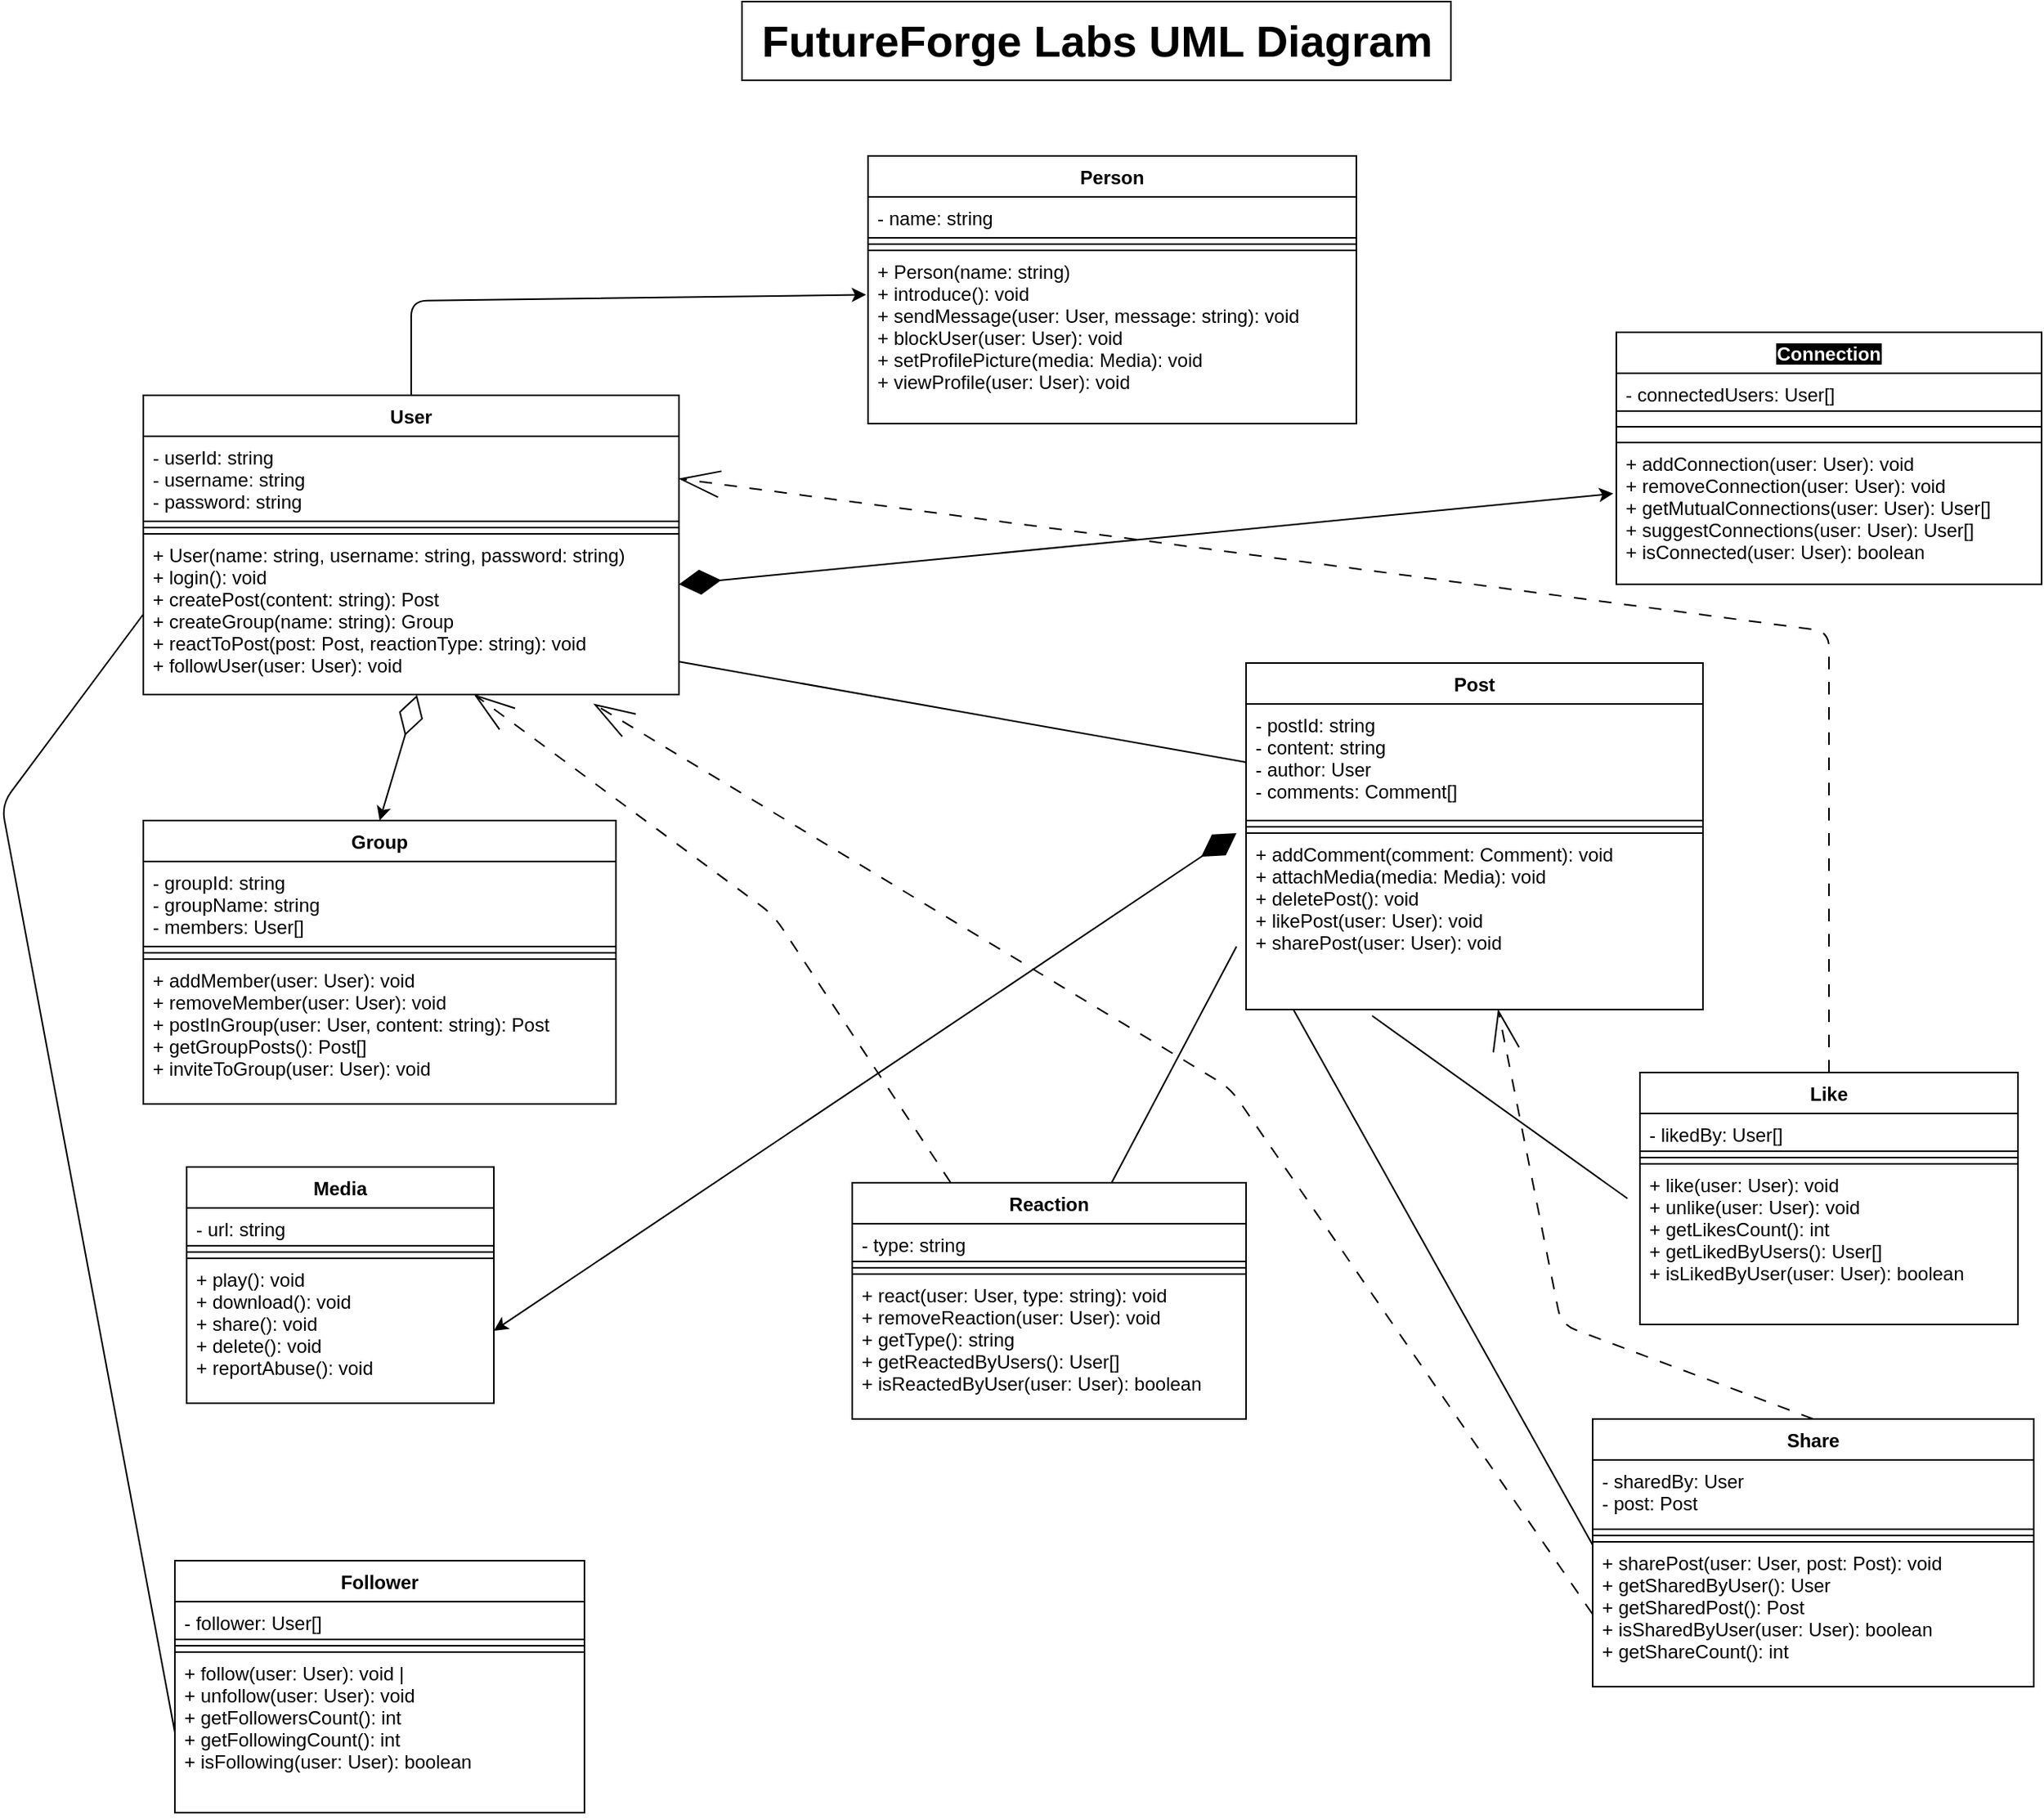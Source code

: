 <mxfile>
    <diagram id="2hImxgzDXVrk6QgNXSll" name="Page-1">
        <mxGraphModel dx="2398" dy="1207" grid="0" gridSize="10" guides="1" tooltips="1" connect="1" arrows="1" fold="1" page="1" pageScale="1" pageWidth="1500" pageHeight="1500" background="#ffffff" math="0" shadow="0">
            <root>
                <mxCell id="0"/>
                <mxCell id="1" parent="0"/>
                <mxCell id="5" value="Person" style="swimlane;fontStyle=1;align=center;verticalAlign=top;childLayout=stackLayout;horizontal=1;startSize=26;horizontalStack=0;resizeParent=1;resizeParentMax=0;resizeLast=0;collapsible=1;marginBottom=0;strokeColor=#000000;fontColor=#000000;labelBackgroundColor=default;" parent="1" vertex="1">
                    <mxGeometry x="610" y="148" width="310" height="170" as="geometry"/>
                </mxCell>
                <mxCell id="6" value="- name: string" style="text;align=left;verticalAlign=top;spacingLeft=4;spacingRight=4;overflow=hidden;rotatable=0;points=[[0,0.5],[1,0.5]];portConstraint=eastwest;strokeColor=#000000;fontColor=#000000;labelBackgroundColor=none;" parent="5" vertex="1">
                    <mxGeometry y="26" width="310" height="26" as="geometry"/>
                </mxCell>
                <mxCell id="7" value="" style="line;strokeWidth=1;align=left;verticalAlign=middle;spacingTop=-1;spacingLeft=3;spacingRight=3;rotatable=0;labelPosition=right;points=[];portConstraint=eastwest;strokeColor=#000000;fontColor=#000000;labelBackgroundColor=none;" parent="5" vertex="1">
                    <mxGeometry y="52" width="310" height="8" as="geometry"/>
                </mxCell>
                <mxCell id="8" value="+ Person(name: string)                                &#10; + introduce(): void                                   &#10; + sendMessage(user: User, message: string): void      &#10; + blockUser(user: User): void                         &#10; + setProfilePicture(media: Media): void               &#10; + viewProfile(user: User): void " style="text;align=left;verticalAlign=top;spacingLeft=4;spacingRight=4;overflow=hidden;rotatable=0;points=[[0,0.5],[1,0.5]];portConstraint=eastwest;strokeColor=#000000;fontColor=#000000;labelBackgroundColor=none;" parent="5" vertex="1">
                    <mxGeometry y="60" width="310" height="110" as="geometry"/>
                </mxCell>
                <mxCell id="9" value="&lt;font size=&quot;1&quot; style=&quot;&quot;&gt;&lt;b style=&quot;font-size: 28px;&quot;&gt;FutureForge Labs UML Diagram&lt;/b&gt;&lt;/font&gt;" style="text;html=1;align=center;verticalAlign=middle;resizable=0;points=[];autosize=1;strokeColor=#000000;fontColor=#000000;labelBackgroundColor=none;" parent="1" vertex="1">
                    <mxGeometry x="530" y="50" width="450" height="50" as="geometry"/>
                </mxCell>
                <mxCell id="10" value="Connection" style="swimlane;fontStyle=1;align=center;verticalAlign=top;childLayout=stackLayout;horizontal=1;startSize=26;horizontalStack=0;resizeParent=1;resizeParentMax=0;resizeLast=0;collapsible=1;marginBottom=0;strokeColor=#000000;fontColor=#FFFFFF;labelBackgroundColor=#000000;" parent="1" vertex="1">
                    <mxGeometry x="1085" y="260" width="270" height="160" as="geometry"/>
                </mxCell>
                <mxCell id="11" value="- connectedUsers: User[]" style="text;align=left;verticalAlign=top;spacingLeft=4;spacingRight=4;overflow=hidden;rotatable=0;points=[[0,0.5],[1,0.5]];portConstraint=eastwest;strokeColor=#000000;fontColor=#000000;labelBackgroundColor=none;" parent="10" vertex="1">
                    <mxGeometry y="26" width="270" height="24" as="geometry"/>
                </mxCell>
                <mxCell id="12" value="" style="line;strokeWidth=1;align=left;verticalAlign=middle;spacingTop=-1;spacingLeft=3;spacingRight=3;rotatable=0;labelPosition=right;points=[];portConstraint=eastwest;strokeColor=#000000;fontColor=#000000;labelBackgroundColor=none;" parent="10" vertex="1">
                    <mxGeometry y="50" width="270" height="20" as="geometry"/>
                </mxCell>
                <mxCell id="13" value="+ addConnection(user: User): void                      &#10; + removeConnection(user: User): void                   &#10; + getMutualConnections(user: User): User[]             &#10; + suggestConnections(user: User): User[]               &#10; + isConnected(user: User): boolean" style="text;align=left;verticalAlign=top;spacingLeft=4;spacingRight=4;overflow=hidden;rotatable=0;points=[[0,0.5],[1,0.5]];portConstraint=eastwest;strokeColor=#000000;fontColor=#000000;labelBackgroundColor=none;" parent="10" vertex="1">
                    <mxGeometry y="70" width="270" height="90" as="geometry"/>
                </mxCell>
                <mxCell id="14" value="Media" style="swimlane;fontStyle=1;align=center;verticalAlign=top;childLayout=stackLayout;horizontal=1;startSize=26;horizontalStack=0;resizeParent=1;resizeParentMax=0;resizeLast=0;collapsible=1;marginBottom=0;strokeColor=#000000;fontColor=#000000;labelBackgroundColor=none;" parent="1" vertex="1">
                    <mxGeometry x="177.5" y="790" width="195" height="150" as="geometry"/>
                </mxCell>
                <mxCell id="15" value="- url: string" style="text;align=left;verticalAlign=top;spacingLeft=4;spacingRight=4;overflow=hidden;rotatable=0;points=[[0,0.5],[1,0.5]];portConstraint=eastwest;strokeColor=#000000;fontColor=#000000;labelBackgroundColor=none;" parent="14" vertex="1">
                    <mxGeometry y="26" width="195" height="24" as="geometry"/>
                </mxCell>
                <mxCell id="16" value="" style="line;strokeWidth=1;align=left;verticalAlign=middle;spacingTop=-1;spacingLeft=3;spacingRight=3;rotatable=0;labelPosition=right;points=[];portConstraint=eastwest;strokeColor=#000000;fontColor=#000000;labelBackgroundColor=none;" parent="14" vertex="1">
                    <mxGeometry y="50" width="195" height="8" as="geometry"/>
                </mxCell>
                <mxCell id="17" value="+ play(): void                                        &#10; + download(): void                                    &#10; + share(): void                                       &#10; + delete(): void                                      &#10; + reportAbuse(): void" style="text;align=left;verticalAlign=top;spacingLeft=4;spacingRight=4;overflow=hidden;rotatable=0;points=[[0,0.5],[1,0.5]];portConstraint=eastwest;strokeColor=#000000;fontColor=#000000;labelBackgroundColor=none;" parent="14" vertex="1">
                    <mxGeometry y="58" width="195" height="92" as="geometry"/>
                </mxCell>
                <mxCell id="57" value="Share" style="swimlane;fontStyle=1;align=center;verticalAlign=top;childLayout=stackLayout;horizontal=1;startSize=26;horizontalStack=0;resizeParent=1;resizeParentMax=0;resizeLast=0;collapsible=1;marginBottom=0;strokeColor=#000000;fontColor=#000000;labelBackgroundColor=none;" parent="1" vertex="1">
                    <mxGeometry x="1070" y="950" width="280" height="170" as="geometry"/>
                </mxCell>
                <mxCell id="58" value="- sharedBy: User&#10;- post: Post" style="text;align=left;verticalAlign=top;spacingLeft=4;spacingRight=4;overflow=hidden;rotatable=0;points=[[0,0.5],[1,0.5]];portConstraint=eastwest;strokeColor=#000000;fontColor=#000000;labelBackgroundColor=none;" parent="57" vertex="1">
                    <mxGeometry y="26" width="280" height="44" as="geometry"/>
                </mxCell>
                <mxCell id="59" value="" style="line;strokeWidth=1;align=left;verticalAlign=middle;spacingTop=-1;spacingLeft=3;spacingRight=3;rotatable=0;labelPosition=right;points=[];portConstraint=eastwest;strokeColor=#000000;fontColor=#000000;labelBackgroundColor=none;" parent="57" vertex="1">
                    <mxGeometry y="70" width="280" height="8" as="geometry"/>
                </mxCell>
                <mxCell id="60" value="+ sharePost(user: User, post: Post): void             &#10; + getSharedByUser(): User                             &#10; + getSharedPost(): Post                               &#10; + isSharedByUser(user: User): boolean                 &#10; + getShareCount(): int" style="text;align=left;verticalAlign=top;spacingLeft=4;spacingRight=4;overflow=hidden;rotatable=0;points=[[0,0.5],[1,0.5]];portConstraint=eastwest;strokeColor=#000000;fontColor=#000000;labelBackgroundColor=none;" parent="57" vertex="1">
                    <mxGeometry y="78" width="280" height="92" as="geometry"/>
                </mxCell>
                <mxCell id="61" value="Group" style="swimlane;fontStyle=1;align=center;verticalAlign=top;childLayout=stackLayout;horizontal=1;startSize=26;horizontalStack=0;resizeParent=1;resizeParentMax=0;resizeLast=0;collapsible=1;marginBottom=0;strokeColor=#000000;fontColor=#000000;labelBackgroundColor=none;" parent="1" vertex="1">
                    <mxGeometry x="150" y="570" width="300" height="180" as="geometry"/>
                </mxCell>
                <mxCell id="62" value="- groupId: string                                      &#10; - groupName: string                                    &#10; - members: User[]" style="text;align=left;verticalAlign=top;spacingLeft=4;spacingRight=4;overflow=hidden;rotatable=0;points=[[0,0.5],[1,0.5]];portConstraint=eastwest;strokeColor=#000000;fontColor=#000000;labelBackgroundColor=none;" parent="61" vertex="1">
                    <mxGeometry y="26" width="300" height="54" as="geometry"/>
                </mxCell>
                <mxCell id="63" value="" style="line;strokeWidth=1;align=left;verticalAlign=middle;spacingTop=-1;spacingLeft=3;spacingRight=3;rotatable=0;labelPosition=right;points=[];portConstraint=eastwest;strokeColor=#000000;fontColor=#000000;labelBackgroundColor=none;" parent="61" vertex="1">
                    <mxGeometry y="80" width="300" height="8" as="geometry"/>
                </mxCell>
                <mxCell id="64" value="+ addMember(user: User): void                          &#10; + removeMember(user: User): void                       &#10; + postInGroup(user: User, content: string): Post       &#10; + getGroupPosts(): Post[]                              &#10; + inviteToGroup(user: User): void" style="text;align=left;verticalAlign=top;spacingLeft=4;spacingRight=4;overflow=hidden;rotatable=0;points=[[0,0.5],[1,0.5]];portConstraint=eastwest;strokeColor=#000000;fontColor=#000000;labelBackgroundColor=none;" parent="61" vertex="1">
                    <mxGeometry y="88" width="300" height="92" as="geometry"/>
                </mxCell>
                <mxCell id="65" value="Post" style="swimlane;fontStyle=1;align=center;verticalAlign=top;childLayout=stackLayout;horizontal=1;startSize=26;horizontalStack=0;resizeParent=1;resizeParentMax=0;resizeLast=0;collapsible=1;marginBottom=0;strokeColor=#000000;fontColor=#000000;labelBackgroundColor=none;" parent="1" vertex="1">
                    <mxGeometry x="850" y="470" width="290" height="220" as="geometry"/>
                </mxCell>
                <mxCell id="66" value="- postId: string                                       &#10; - content: string                                     &#10; - author: User                                        &#10; - comments: Comment[]" style="text;align=left;verticalAlign=top;spacingLeft=4;spacingRight=4;overflow=hidden;rotatable=0;points=[[0,0.5],[1,0.5]];portConstraint=eastwest;strokeColor=#000000;fontColor=#000000;labelBackgroundColor=none;" parent="65" vertex="1">
                    <mxGeometry y="26" width="290" height="74" as="geometry"/>
                </mxCell>
                <mxCell id="67" value="" style="line;strokeWidth=1;align=left;verticalAlign=middle;spacingTop=-1;spacingLeft=3;spacingRight=3;rotatable=0;labelPosition=right;points=[];portConstraint=eastwest;strokeColor=#000000;fontColor=#000000;labelBackgroundColor=none;" parent="65" vertex="1">
                    <mxGeometry y="100" width="290" height="8" as="geometry"/>
                </mxCell>
                <mxCell id="68" value="+ addComment(comment: Comment): void                   &#10; + attachMedia(media: Media): void                     &#10; + deletePost(): void                                  &#10; + likePost(user: User): void                          &#10; + sharePost(user: User): void" style="text;align=left;verticalAlign=top;spacingLeft=4;spacingRight=4;overflow=hidden;rotatable=0;points=[[0,0.5],[1,0.5]];portConstraint=eastwest;strokeColor=#000000;fontColor=#000000;labelBackgroundColor=none;" parent="65" vertex="1">
                    <mxGeometry y="108" width="290" height="112" as="geometry"/>
                </mxCell>
                <mxCell id="69" value="User" style="swimlane;fontStyle=1;align=center;verticalAlign=top;childLayout=stackLayout;horizontal=1;startSize=26;horizontalStack=0;resizeParent=1;resizeParentMax=0;resizeLast=0;collapsible=1;marginBottom=0;strokeColor=#000000;fontColor=#000000;labelBackgroundColor=none;" parent="1" vertex="1">
                    <mxGeometry x="150" y="300" width="340" height="190" as="geometry"/>
                </mxCell>
                <mxCell id="70" value=" - userId: string                                       &#10; - username: string                                     &#10; - password: string" style="text;align=left;verticalAlign=top;spacingLeft=4;spacingRight=4;overflow=hidden;rotatable=0;points=[[0,0.5],[1,0.5]];portConstraint=eastwest;strokeColor=#000000;fontColor=#000000;labelBackgroundColor=none;" parent="69" vertex="1">
                    <mxGeometry y="26" width="340" height="54" as="geometry"/>
                </mxCell>
                <mxCell id="71" value="" style="line;strokeWidth=1;align=left;verticalAlign=middle;spacingTop=-1;spacingLeft=3;spacingRight=3;rotatable=0;labelPosition=right;points=[];portConstraint=eastwest;strokeColor=#000000;fontColor=#000000;labelBackgroundColor=none;" parent="69" vertex="1">
                    <mxGeometry y="80" width="340" height="8" as="geometry"/>
                </mxCell>
                <mxCell id="72" value="+ User(name: string, username: string, password: string) &#10; + login(): void                                        &#10; + createPost(content: string): Post                   &#10; + createGroup(name: string): Group                    &#10; + reactToPost(post: Post, reactionType: string): void  &#10; + followUser(user: User): void      " style="text;align=left;verticalAlign=top;spacingLeft=4;spacingRight=4;overflow=hidden;rotatable=0;points=[[0,0.5],[1,0.5]];portConstraint=eastwest;strokeColor=#000000;fontColor=#000000;labelBackgroundColor=none;" parent="69" vertex="1">
                    <mxGeometry y="88" width="340" height="102" as="geometry"/>
                </mxCell>
                <mxCell id="73" value="Like&#10;" style="swimlane;fontStyle=1;align=center;verticalAlign=top;childLayout=stackLayout;horizontal=1;startSize=26;horizontalStack=0;resizeParent=1;resizeParentMax=0;resizeLast=0;collapsible=1;marginBottom=0;strokeColor=#000000;fontColor=#000000;labelBackgroundColor=none;" parent="1" vertex="1">
                    <mxGeometry x="1100" y="730" width="240" height="160" as="geometry"/>
                </mxCell>
                <mxCell id="74" value="- likedBy: User[]" style="text;align=left;verticalAlign=top;spacingLeft=4;spacingRight=4;overflow=hidden;rotatable=0;points=[[0,0.5],[1,0.5]];portConstraint=eastwest;strokeColor=#000000;fontColor=#000000;labelBackgroundColor=none;" parent="73" vertex="1">
                    <mxGeometry y="26" width="240" height="24" as="geometry"/>
                </mxCell>
                <mxCell id="102" value="" style="endArrow=openThin;endFill=0;endSize=24;html=1;jumpSize=90;exitX=0.5;exitY=0;exitDx=0;exitDy=0;startArrow=none;startFill=0;dashed=1;dashPattern=8 8;entryX=0.841;entryY=1.059;entryDx=0;entryDy=0;entryPerimeter=0;strokeColor=#000000;fontColor=#000000;labelBackgroundColor=none;" parent="73" source="57" edge="1">
                    <mxGeometry width="160" relative="1" as="geometry">
                        <mxPoint x="544.06" y="537.98" as="sourcePoint"/>
                        <mxPoint x="-90" y="-40.002" as="targetPoint"/>
                        <Array as="points">
                            <mxPoint x="-50" y="160"/>
                        </Array>
                    </mxGeometry>
                </mxCell>
                <mxCell id="75" value="" style="line;strokeWidth=1;align=left;verticalAlign=middle;spacingTop=-1;spacingLeft=3;spacingRight=3;rotatable=0;labelPosition=right;points=[];portConstraint=eastwest;strokeColor=#000000;fontColor=#000000;labelBackgroundColor=none;" parent="73" vertex="1">
                    <mxGeometry y="50" width="240" height="8" as="geometry"/>
                </mxCell>
                <mxCell id="76" value="+ like(user: User): void                              &#10; + unlike(user: User): void                            &#10; + getLikesCount(): int                                &#10; + getLikedByUsers(): User[]                           &#10; + isLikedByUser(user: User): boolean" style="text;align=left;verticalAlign=top;spacingLeft=4;spacingRight=4;overflow=hidden;rotatable=0;points=[[0,0.5],[1,0.5]];portConstraint=eastwest;strokeColor=#000000;fontColor=#000000;labelBackgroundColor=none;" parent="73" vertex="1">
                    <mxGeometry y="58" width="240" height="102" as="geometry"/>
                </mxCell>
                <mxCell id="77" value="Reaction" style="swimlane;fontStyle=1;align=center;verticalAlign=top;childLayout=stackLayout;horizontal=1;startSize=26;horizontalStack=0;resizeParent=1;resizeParentMax=0;resizeLast=0;collapsible=1;marginBottom=0;strokeColor=#000000;fontColor=#000000;labelBackgroundColor=none;" parent="1" vertex="1">
                    <mxGeometry x="600" y="800" width="250" height="150" as="geometry"/>
                </mxCell>
                <mxCell id="78" value="- type: string" style="text;align=left;verticalAlign=top;spacingLeft=4;spacingRight=4;overflow=hidden;rotatable=0;points=[[0,0.5],[1,0.5]];portConstraint=eastwest;strokeColor=#000000;fontColor=#000000;labelBackgroundColor=none;" parent="77" vertex="1">
                    <mxGeometry y="26" width="250" height="24" as="geometry"/>
                </mxCell>
                <mxCell id="79" value="" style="line;strokeWidth=1;align=left;verticalAlign=middle;spacingTop=-1;spacingLeft=3;spacingRight=3;rotatable=0;labelPosition=right;points=[];portConstraint=eastwest;strokeColor=#000000;fontColor=#000000;labelBackgroundColor=none;" parent="77" vertex="1">
                    <mxGeometry y="50" width="250" height="8" as="geometry"/>
                </mxCell>
                <mxCell id="80" value="+ react(user: User, type: string): void               &#10; + removeReaction(user: User): void                    &#10; + getType(): string                                   &#10; + getReactedByUsers(): User[]                         &#10; + isReactedByUser(user: User): boolean" style="text;align=left;verticalAlign=top;spacingLeft=4;spacingRight=4;overflow=hidden;rotatable=0;points=[[0,0.5],[1,0.5]];portConstraint=eastwest;strokeColor=#000000;fontColor=#000000;labelBackgroundColor=none;" parent="77" vertex="1">
                    <mxGeometry y="58" width="250" height="92" as="geometry"/>
                </mxCell>
                <mxCell id="81" value="Follower" style="swimlane;fontStyle=1;align=center;verticalAlign=top;childLayout=stackLayout;horizontal=1;startSize=26;horizontalStack=0;resizeParent=1;resizeParentMax=0;resizeLast=0;collapsible=1;marginBottom=0;strokeColor=#000000;fontColor=#000000;labelBackgroundColor=none;" parent="1" vertex="1">
                    <mxGeometry x="170" y="1040" width="260" height="160" as="geometry"/>
                </mxCell>
                <mxCell id="82" value="- follower: User[]" style="text;align=left;verticalAlign=top;spacingLeft=4;spacingRight=4;overflow=hidden;rotatable=0;points=[[0,0.5],[1,0.5]];portConstraint=eastwest;strokeColor=#000000;fontColor=#000000;labelBackgroundColor=none;" parent="81" vertex="1">
                    <mxGeometry y="26" width="260" height="24" as="geometry"/>
                </mxCell>
                <mxCell id="83" value="" style="line;strokeWidth=1;align=left;verticalAlign=middle;spacingTop=-1;spacingLeft=3;spacingRight=3;rotatable=0;labelPosition=right;points=[];portConstraint=eastwest;strokeColor=#000000;fontColor=#000000;labelBackgroundColor=none;" parent="81" vertex="1">
                    <mxGeometry y="50" width="260" height="8" as="geometry"/>
                </mxCell>
                <mxCell id="84" value="+ follow(user: User): void                             |&#10; + unfollow(user: User): void                           &#10; + getFollowersCount(): int                             &#10; + getFollowingCount(): int                             &#10; + isFollowing(user: User): boolean" style="text;align=left;verticalAlign=top;spacingLeft=4;spacingRight=4;overflow=hidden;rotatable=0;points=[[0,0.5],[1,0.5]];portConstraint=eastwest;strokeColor=#000000;fontColor=#000000;labelBackgroundColor=none;" parent="81" vertex="1">
                    <mxGeometry y="58" width="260" height="102" as="geometry"/>
                </mxCell>
                <mxCell id="92" value="" style="endArrow=classic;html=1;entryX=-0.004;entryY=0.256;entryDx=0;entryDy=0;entryPerimeter=0;exitX=0.5;exitY=0;exitDx=0;exitDy=0;jumpSize=22;strokeColor=#000000;fontColor=#000000;labelBackgroundColor=none;" parent="1" source="69" target="8" edge="1">
                    <mxGeometry width="50" height="50" relative="1" as="geometry">
                        <mxPoint x="500" y="250" as="sourcePoint"/>
                        <mxPoint x="550" y="200" as="targetPoint"/>
                        <Array as="points">
                            <mxPoint x="320" y="240"/>
                        </Array>
                    </mxGeometry>
                </mxCell>
                <mxCell id="93" value="" style="endArrow=diamondThin;endFill=1;endSize=24;html=1;jumpSize=90;exitX=-0.007;exitY=0.36;exitDx=0;exitDy=0;exitPerimeter=0;startArrow=classic;startFill=1;strokeColor=#000000;fontColor=#000000;labelBackgroundColor=none;" parent="1" source="13" edge="1">
                    <mxGeometry width="160" relative="1" as="geometry">
                        <mxPoint x="660" y="394.29" as="sourcePoint"/>
                        <mxPoint x="490" y="420" as="targetPoint"/>
                    </mxGeometry>
                </mxCell>
                <mxCell id="94" value="" style="endArrow=diamondThin;endFill=0;endSize=24;html=1;jumpSize=90;entryX=0.511;entryY=1.003;entryDx=0;entryDy=0;entryPerimeter=0;exitX=0.5;exitY=0;exitDx=0;exitDy=0;startArrow=classic;startFill=1;strokeColor=#000000;fontColor=#000000;labelBackgroundColor=none;" parent="1" source="61" target="72" edge="1">
                    <mxGeometry width="160" relative="1" as="geometry">
                        <mxPoint x="1081.41" y="404.21" as="sourcePoint"/>
                        <mxPoint x="490.0" y="469.998" as="targetPoint"/>
                    </mxGeometry>
                </mxCell>
                <mxCell id="95" value="" style="endArrow=none;html=1;jumpSize=90;exitX=0;exitY=0.5;exitDx=0;exitDy=0;strokeColor=#000000;fontColor=#000000;labelBackgroundColor=none;" parent="1" source="66" target="72" edge="1">
                    <mxGeometry width="50" height="50" relative="1" as="geometry">
                        <mxPoint x="610" y="620" as="sourcePoint"/>
                        <mxPoint x="660" y="570" as="targetPoint"/>
                    </mxGeometry>
                </mxCell>
                <mxCell id="96" value="" style="endArrow=diamondThin;endFill=1;endSize=24;html=1;jumpSize=90;exitX=1;exitY=0.5;exitDx=0;exitDy=0;startArrow=classic;startFill=1;entryX=-0.021;entryY=0;entryDx=0;entryDy=0;entryPerimeter=0;strokeColor=#000000;fontColor=#000000;labelBackgroundColor=none;" parent="1" source="17" target="68" edge="1">
                    <mxGeometry width="160" relative="1" as="geometry">
                        <mxPoint x="1093.11" y="372.4" as="sourcePoint"/>
                        <mxPoint x="500" y="430" as="targetPoint"/>
                    </mxGeometry>
                </mxCell>
                <mxCell id="97" value="" style="endArrow=none;html=1;jumpSize=90;entryX=-0.021;entryY=0.643;entryDx=0;entryDy=0;entryPerimeter=0;strokeColor=#000000;fontColor=#000000;labelBackgroundColor=none;" parent="1" source="77" target="68" edge="1">
                    <mxGeometry width="50" height="50" relative="1" as="geometry">
                        <mxPoint x="860" y="543" as="sourcePoint"/>
                        <mxPoint x="500" y="479.151" as="targetPoint"/>
                    </mxGeometry>
                </mxCell>
                <mxCell id="98" value="" style="endArrow=none;html=1;jumpSize=90;entryX=0.276;entryY=1.036;entryDx=0;entryDy=0;entryPerimeter=0;exitX=-0.033;exitY=0.216;exitDx=0;exitDy=0;exitPerimeter=0;strokeColor=#000000;fontColor=#000000;labelBackgroundColor=none;" parent="1" source="76" target="68" edge="1">
                    <mxGeometry width="50" height="50" relative="1" as="geometry">
                        <mxPoint x="774.639" y="810" as="sourcePoint"/>
                        <mxPoint x="853.91" y="660.016" as="targetPoint"/>
                    </mxGeometry>
                </mxCell>
                <mxCell id="99" value="" style="endArrow=none;html=1;jumpSize=90;exitX=0;exitY=0.5;exitDx=0;exitDy=0;entryX=0;entryY=0.5;entryDx=0;entryDy=0;strokeColor=#000000;fontColor=#000000;labelBackgroundColor=none;" parent="1" source="84" target="72" edge="1">
                    <mxGeometry width="50" height="50" relative="1" as="geometry">
                        <mxPoint x="372.5" y="563.85" as="sourcePoint"/>
                        <mxPoint x="12.5" y="500.001" as="targetPoint"/>
                        <Array as="points">
                            <mxPoint x="60" y="560"/>
                        </Array>
                    </mxGeometry>
                </mxCell>
                <mxCell id="100" value="" style="endArrow=none;html=1;jumpSize=90;entryX=0.276;entryY=1.036;entryDx=0;entryDy=0;entryPerimeter=0;exitX=0;exitY=0.022;exitDx=0;exitDy=0;exitPerimeter=0;strokeColor=#000000;fontColor=#000000;labelBackgroundColor=none;" parent="1" source="60" edge="1">
                    <mxGeometry width="50" height="50" relative="1" as="geometry">
                        <mxPoint x="1042.04" y="806.002" as="sourcePoint"/>
                        <mxPoint x="880" y="690.002" as="targetPoint"/>
                    </mxGeometry>
                </mxCell>
                <mxCell id="101" value="" style="endArrow=openThin;endFill=0;endSize=24;html=1;jumpSize=90;exitX=0;exitY=0.5;exitDx=0;exitDy=0;startArrow=none;startFill=0;dashed=1;dashPattern=8 8;entryX=0.841;entryY=1.059;entryDx=0;entryDy=0;entryPerimeter=0;strokeColor=#000000;fontColor=#000000;labelBackgroundColor=none;" parent="1" source="60" target="72" edge="1">
                    <mxGeometry width="160" relative="1" as="geometry">
                        <mxPoint x="1033.11" y="450.0" as="sourcePoint"/>
                        <mxPoint x="450" y="520" as="targetPoint"/>
                        <Array as="points">
                            <mxPoint x="840" y="740"/>
                        </Array>
                    </mxGeometry>
                </mxCell>
                <mxCell id="103" value="" style="endArrow=openThin;endFill=0;endSize=24;html=1;jumpSize=90;exitX=0.25;exitY=0;exitDx=0;exitDy=0;startArrow=none;startFill=0;dashed=1;dashPattern=8 8;entryX=0.841;entryY=1.059;entryDx=0;entryDy=0;entryPerimeter=0;strokeColor=#000000;fontColor=#000000;labelBackgroundColor=none;" parent="1" source="77" edge="1">
                    <mxGeometry width="160" relative="1" as="geometry">
                        <mxPoint x="994.06" y="1067.98" as="sourcePoint"/>
                        <mxPoint x="360.0" y="489.998" as="targetPoint"/>
                        <Array as="points">
                            <mxPoint x="550" y="630"/>
                        </Array>
                    </mxGeometry>
                </mxCell>
                <mxCell id="104" value="" style="endArrow=openThin;endFill=0;endSize=24;html=1;jumpSize=90;exitX=0.5;exitY=0;exitDx=0;exitDy=0;startArrow=none;startFill=0;dashed=1;dashPattern=8 8;entryX=1;entryY=0.5;entryDx=0;entryDy=0;strokeColor=#000000;fontColor=#000000;labelBackgroundColor=none;" parent="1" source="73" target="70" edge="1">
                    <mxGeometry width="160" relative="1" as="geometry">
                        <mxPoint x="1292.5" y="729" as="sourcePoint"/>
                        <mxPoint x="990.0" y="418.998" as="targetPoint"/>
                        <Array as="points">
                            <mxPoint x="1220" y="450"/>
                        </Array>
                    </mxGeometry>
                </mxCell>
            </root>
        </mxGraphModel>
    </diagram>
</mxfile>